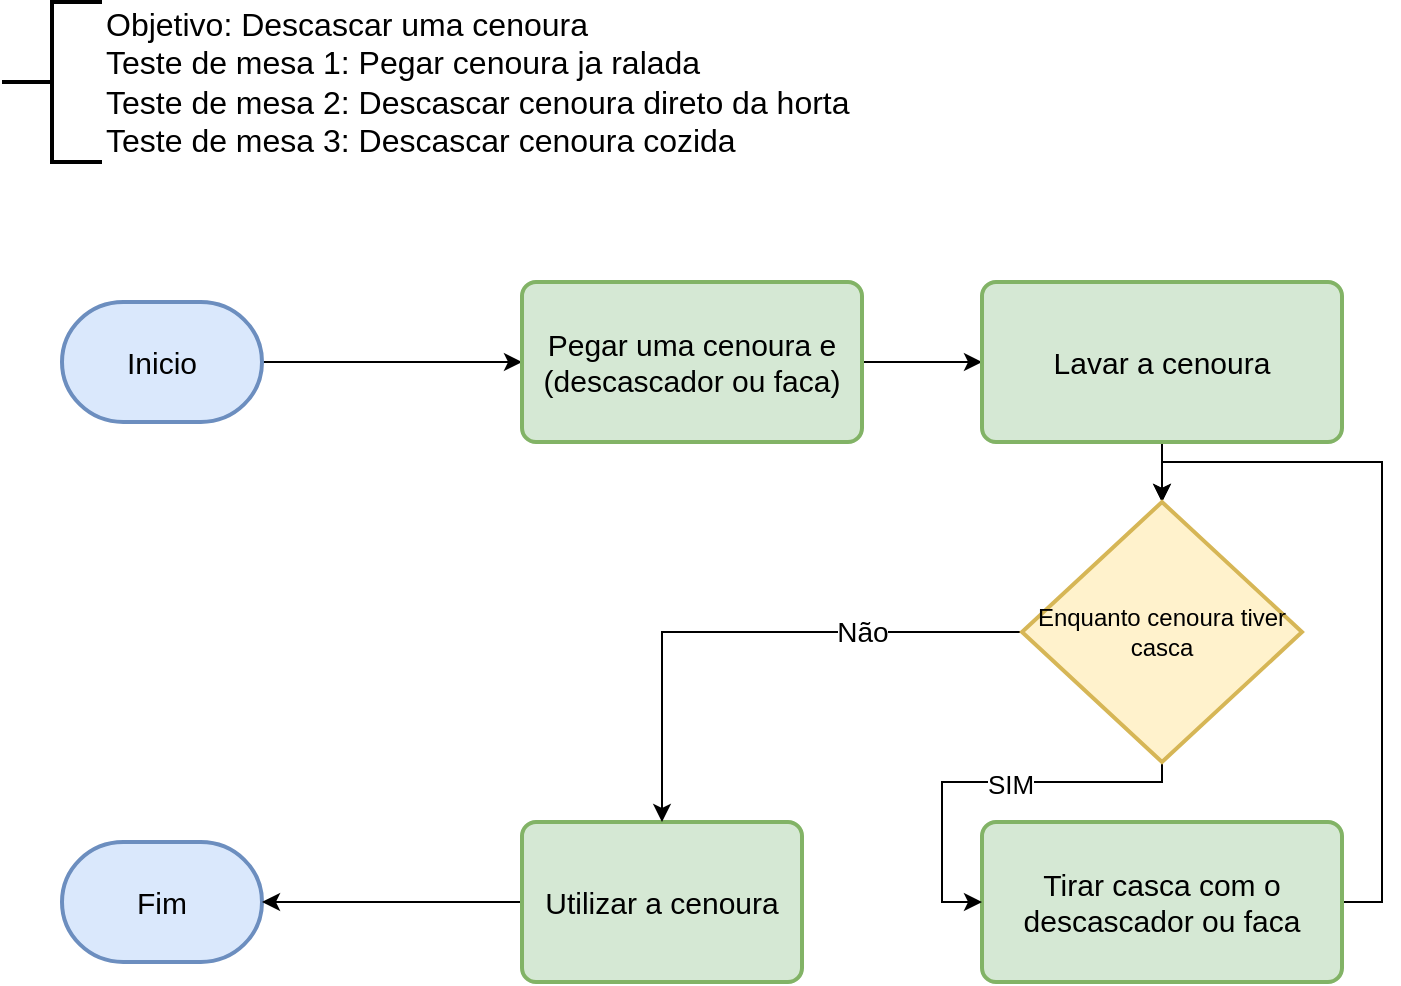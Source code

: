 <mxfile version="14.6.9" type="google"><diagram id="XNfZ9FETzHQ5JyLGDK4I" name="Page-1"><mxGraphModel dx="868" dy="450" grid="1" gridSize="10" guides="1" tooltips="1" connect="1" arrows="1" fold="1" page="1" pageScale="1" pageWidth="827" pageHeight="1169" math="0" shadow="0"><root><mxCell id="0"/><mxCell id="1" parent="0"/><mxCell id="xMdBnVCvjUwrQmB-EE40-1" value="&lt;font style=&quot;font-size: 16px&quot;&gt;Objetivo: Descascar uma cenoura&lt;br&gt;Teste de mesa 1: Pegar cenoura ja ralada&lt;br&gt;Teste de mesa 2: Descascar cenoura direto da horta&lt;br&gt;Teste de mesa 3: Descascar cenoura cozida&lt;br&gt;&lt;/font&gt;" style="strokeWidth=2;html=1;shape=mxgraph.flowchart.annotation_2;align=left;labelPosition=right;pointerEvents=1;" parent="1" vertex="1"><mxGeometry x="10" y="10" width="50" height="80" as="geometry"/></mxCell><mxCell id="xMdBnVCvjUwrQmB-EE40-10" style="edgeStyle=orthogonalEdgeStyle;rounded=0;orthogonalLoop=1;jettySize=auto;html=1;exitX=1;exitY=0.5;exitDx=0;exitDy=0;exitPerimeter=0;entryX=0;entryY=0.5;entryDx=0;entryDy=0;" parent="1" source="xMdBnVCvjUwrQmB-EE40-4" target="xMdBnVCvjUwrQmB-EE40-6" edge="1"><mxGeometry relative="1" as="geometry"/></mxCell><mxCell id="xMdBnVCvjUwrQmB-EE40-4" value="&lt;font style=&quot;font-size: 15px&quot;&gt;Inicio&lt;/font&gt;" style="strokeWidth=2;html=1;shape=mxgraph.flowchart.terminator;whiteSpace=wrap;fillColor=#dae8fc;strokeColor=#6c8ebf;" parent="1" vertex="1"><mxGeometry x="40" y="160" width="100" height="60" as="geometry"/></mxCell><mxCell id="xMdBnVCvjUwrQmB-EE40-5" value="&lt;font style=&quot;font-size: 15px&quot;&gt;Fim&lt;/font&gt;" style="strokeWidth=2;html=1;shape=mxgraph.flowchart.terminator;whiteSpace=wrap;fillColor=#dae8fc;strokeColor=#6c8ebf;" parent="1" vertex="1"><mxGeometry x="40" y="430" width="100" height="60" as="geometry"/></mxCell><mxCell id="xMdBnVCvjUwrQmB-EE40-11" style="edgeStyle=orthogonalEdgeStyle;rounded=0;orthogonalLoop=1;jettySize=auto;html=1;exitX=1;exitY=0.5;exitDx=0;exitDy=0;entryX=0;entryY=0.5;entryDx=0;entryDy=0;" parent="1" source="xMdBnVCvjUwrQmB-EE40-6" target="xMdBnVCvjUwrQmB-EE40-7" edge="1"><mxGeometry relative="1" as="geometry"/></mxCell><mxCell id="xMdBnVCvjUwrQmB-EE40-6" value="&lt;font style=&quot;font-size: 15px&quot;&gt;Pegar uma cenoura e (descascador ou faca)&lt;/font&gt;" style="rounded=1;whiteSpace=wrap;html=1;absoluteArcSize=1;arcSize=14;strokeWidth=2;fillColor=#d5e8d4;strokeColor=#82b366;" parent="1" vertex="1"><mxGeometry x="270" y="150" width="170" height="80" as="geometry"/></mxCell><mxCell id="9yeR6thayt23YAcrFhW--5" style="edgeStyle=orthogonalEdgeStyle;rounded=0;orthogonalLoop=1;jettySize=auto;html=1;exitX=0.5;exitY=1;exitDx=0;exitDy=0;entryX=0.5;entryY=0;entryDx=0;entryDy=0;entryPerimeter=0;" edge="1" parent="1" source="xMdBnVCvjUwrQmB-EE40-7" target="9yeR6thayt23YAcrFhW--1"><mxGeometry relative="1" as="geometry"/></mxCell><mxCell id="xMdBnVCvjUwrQmB-EE40-7" value="&lt;font style=&quot;font-size: 15px&quot;&gt;Lavar a cenoura&lt;/font&gt;" style="rounded=1;whiteSpace=wrap;html=1;absoluteArcSize=1;arcSize=14;strokeWidth=2;fillColor=#d5e8d4;strokeColor=#82b366;" parent="1" vertex="1"><mxGeometry x="500" y="150" width="180" height="80" as="geometry"/></mxCell><mxCell id="9yeR6thayt23YAcrFhW--13" style="edgeStyle=orthogonalEdgeStyle;rounded=0;orthogonalLoop=1;jettySize=auto;html=1;exitX=1;exitY=0.5;exitDx=0;exitDy=0;entryX=0.5;entryY=0;entryDx=0;entryDy=0;entryPerimeter=0;" edge="1" parent="1" source="xMdBnVCvjUwrQmB-EE40-8" target="9yeR6thayt23YAcrFhW--1"><mxGeometry relative="1" as="geometry"/></mxCell><mxCell id="xMdBnVCvjUwrQmB-EE40-8" value="&lt;font style=&quot;font-size: 15px&quot;&gt;Tirar casca com o descascador ou faca&lt;/font&gt;" style="rounded=1;whiteSpace=wrap;html=1;absoluteArcSize=1;arcSize=14;strokeWidth=2;fillColor=#d5e8d4;strokeColor=#82b366;" parent="1" vertex="1"><mxGeometry x="500" y="420" width="180" height="80" as="geometry"/></mxCell><mxCell id="xMdBnVCvjUwrQmB-EE40-14" style="edgeStyle=orthogonalEdgeStyle;rounded=0;orthogonalLoop=1;jettySize=auto;html=1;exitX=0;exitY=0.5;exitDx=0;exitDy=0;" parent="1" source="xMdBnVCvjUwrQmB-EE40-9" target="xMdBnVCvjUwrQmB-EE40-5" edge="1"><mxGeometry relative="1" as="geometry"/></mxCell><mxCell id="xMdBnVCvjUwrQmB-EE40-9" value="&lt;font style=&quot;font-size: 15px&quot;&gt;Utilizar a cenoura&lt;/font&gt;" style="rounded=1;whiteSpace=wrap;html=1;absoluteArcSize=1;arcSize=14;strokeWidth=2;fillColor=#d5e8d4;strokeColor=#82b366;" parent="1" vertex="1"><mxGeometry x="270" y="420" width="140" height="80" as="geometry"/></mxCell><mxCell id="9yeR6thayt23YAcrFhW--7" style="edgeStyle=orthogonalEdgeStyle;rounded=0;orthogonalLoop=1;jettySize=auto;html=1;exitX=0;exitY=0.5;exitDx=0;exitDy=0;exitPerimeter=0;entryX=0.5;entryY=0;entryDx=0;entryDy=0;" edge="1" parent="1" source="9yeR6thayt23YAcrFhW--1" target="xMdBnVCvjUwrQmB-EE40-9"><mxGeometry relative="1" as="geometry"/></mxCell><mxCell id="9yeR6thayt23YAcrFhW--8" value="&lt;font style=&quot;font-size: 14px&quot;&gt;Não&lt;/font&gt;" style="edgeLabel;html=1;align=center;verticalAlign=middle;resizable=0;points=[];" vertex="1" connectable="0" parent="9yeR6thayt23YAcrFhW--7"><mxGeometry x="-0.149" y="4" relative="1" as="geometry"><mxPoint x="37" y="-4" as="offset"/></mxGeometry></mxCell><mxCell id="9yeR6thayt23YAcrFhW--11" style="edgeStyle=orthogonalEdgeStyle;rounded=0;orthogonalLoop=1;jettySize=auto;html=1;exitX=0.5;exitY=1;exitDx=0;exitDy=0;exitPerimeter=0;entryX=0;entryY=0.5;entryDx=0;entryDy=0;" edge="1" parent="1" source="9yeR6thayt23YAcrFhW--1" target="xMdBnVCvjUwrQmB-EE40-8"><mxGeometry relative="1" as="geometry"><Array as="points"><mxPoint x="590" y="400"/><mxPoint x="480" y="400"/><mxPoint x="480" y="460"/></Array></mxGeometry></mxCell><mxCell id="9yeR6thayt23YAcrFhW--12" value="&lt;font style=&quot;font-size: 13px&quot;&gt;SIM&lt;/font&gt;" style="edgeLabel;html=1;align=center;verticalAlign=middle;resizable=0;points=[];" vertex="1" connectable="0" parent="9yeR6thayt23YAcrFhW--11"><mxGeometry x="-0.14" y="1" relative="1" as="geometry"><mxPoint as="offset"/></mxGeometry></mxCell><mxCell id="9yeR6thayt23YAcrFhW--1" value="Enquanto cenoura tiver casca" style="strokeWidth=2;html=1;shape=mxgraph.flowchart.decision;whiteSpace=wrap;fillColor=#fff2cc;strokeColor=#d6b656;" vertex="1" parent="1"><mxGeometry x="520" y="260" width="140" height="130" as="geometry"/></mxCell></root></mxGraphModel></diagram></mxfile>
